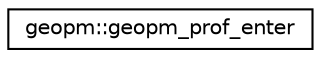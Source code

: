 digraph "Graphical Class Hierarchy"
{
  edge [fontname="Helvetica",fontsize="10",labelfontname="Helvetica",labelfontsize="10"];
  node [fontname="Helvetica",fontsize="10",shape=record];
  rankdir="LR";
  Node0 [label="geopm::geopm_prof_enter",height=0.2,width=0.4,color="black", fillcolor="white", style="filled",URL="$interfacegeopm_1_1geopm__prof__enter.html",tooltip="Fortran interface to geopm_prof_enter  C function. "];
}
